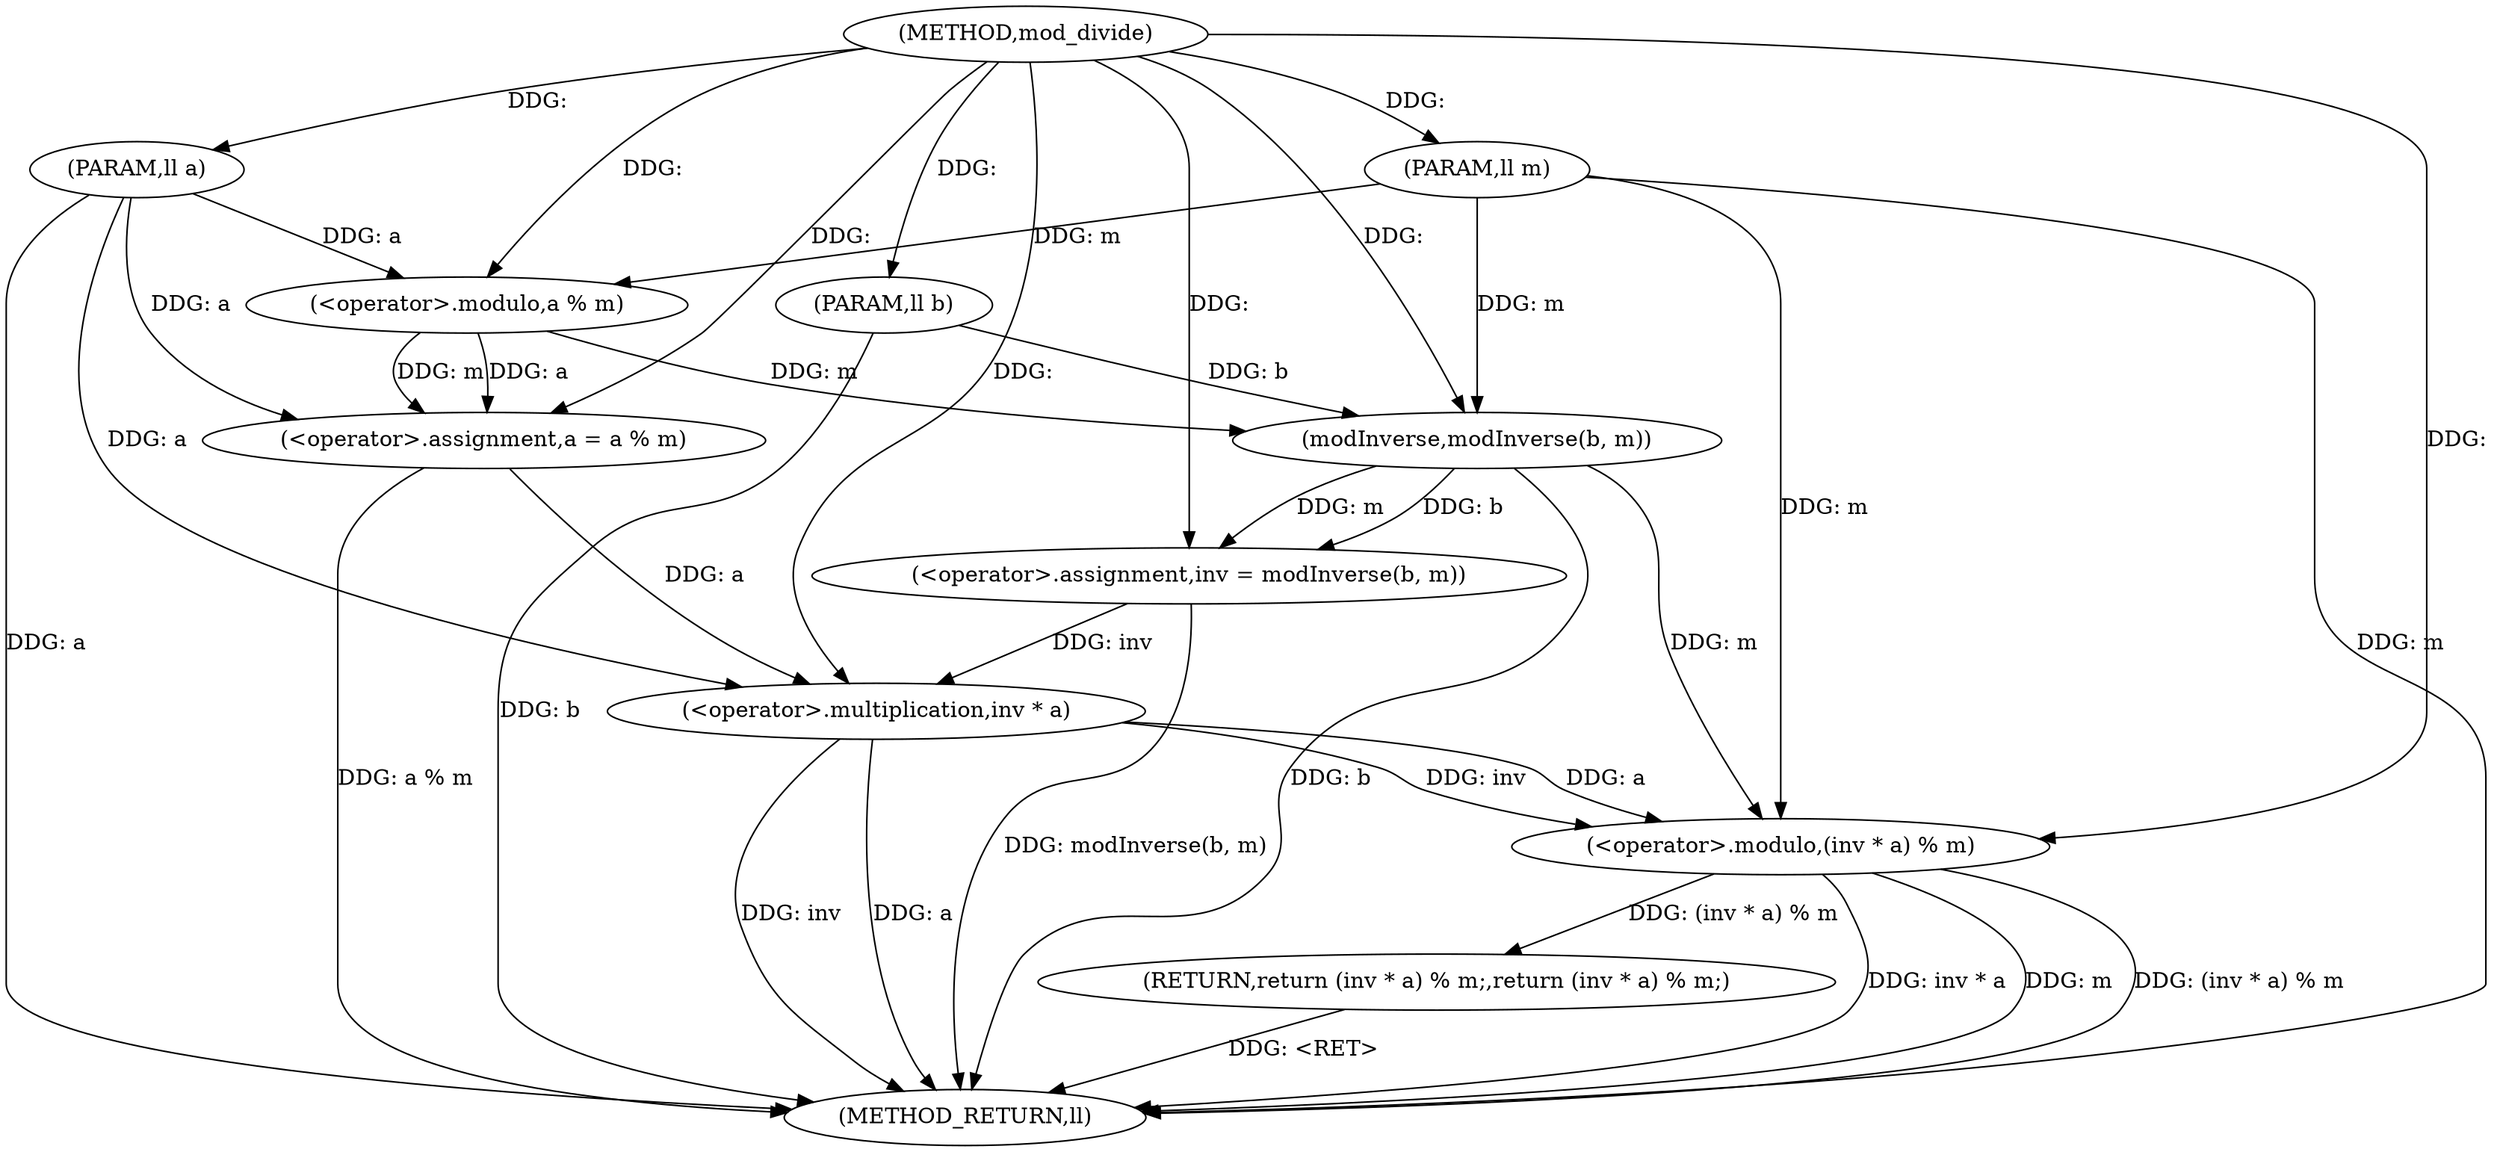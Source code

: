 digraph "mod_divide" {  
"1000562" [label = "(METHOD,mod_divide)" ]
"1000584" [label = "(METHOD_RETURN,ll)" ]
"1000563" [label = "(PARAM,ll a)" ]
"1000564" [label = "(PARAM,ll b)" ]
"1000565" [label = "(PARAM,ll m)" ]
"1000567" [label = "(<operator>.assignment,a = a % m)" ]
"1000573" [label = "(<operator>.assignment,inv = modInverse(b, m))" ]
"1000578" [label = "(RETURN,return (inv * a) % m;,return (inv * a) % m;)" ]
"1000579" [label = "(<operator>.modulo,(inv * a) % m)" ]
"1000569" [label = "(<operator>.modulo,a % m)" ]
"1000575" [label = "(modInverse,modInverse(b, m))" ]
"1000580" [label = "(<operator>.multiplication,inv * a)" ]
  "1000563" -> "1000584"  [ label = "DDG: a"] 
  "1000564" -> "1000584"  [ label = "DDG: b"] 
  "1000565" -> "1000584"  [ label = "DDG: m"] 
  "1000567" -> "1000584"  [ label = "DDG: a % m"] 
  "1000575" -> "1000584"  [ label = "DDG: b"] 
  "1000573" -> "1000584"  [ label = "DDG: modInverse(b, m)"] 
  "1000580" -> "1000584"  [ label = "DDG: inv"] 
  "1000580" -> "1000584"  [ label = "DDG: a"] 
  "1000579" -> "1000584"  [ label = "DDG: inv * a"] 
  "1000579" -> "1000584"  [ label = "DDG: m"] 
  "1000579" -> "1000584"  [ label = "DDG: (inv * a) % m"] 
  "1000578" -> "1000584"  [ label = "DDG: <RET>"] 
  "1000562" -> "1000563"  [ label = "DDG: "] 
  "1000562" -> "1000564"  [ label = "DDG: "] 
  "1000562" -> "1000565"  [ label = "DDG: "] 
  "1000569" -> "1000567"  [ label = "DDG: m"] 
  "1000569" -> "1000567"  [ label = "DDG: a"] 
  "1000575" -> "1000573"  [ label = "DDG: b"] 
  "1000575" -> "1000573"  [ label = "DDG: m"] 
  "1000579" -> "1000578"  [ label = "DDG: (inv * a) % m"] 
  "1000563" -> "1000567"  [ label = "DDG: a"] 
  "1000562" -> "1000567"  [ label = "DDG: "] 
  "1000562" -> "1000573"  [ label = "DDG: "] 
  "1000563" -> "1000569"  [ label = "DDG: a"] 
  "1000562" -> "1000569"  [ label = "DDG: "] 
  "1000565" -> "1000569"  [ label = "DDG: m"] 
  "1000564" -> "1000575"  [ label = "DDG: b"] 
  "1000562" -> "1000575"  [ label = "DDG: "] 
  "1000569" -> "1000575"  [ label = "DDG: m"] 
  "1000565" -> "1000575"  [ label = "DDG: m"] 
  "1000580" -> "1000579"  [ label = "DDG: inv"] 
  "1000580" -> "1000579"  [ label = "DDG: a"] 
  "1000575" -> "1000579"  [ label = "DDG: m"] 
  "1000565" -> "1000579"  [ label = "DDG: m"] 
  "1000562" -> "1000579"  [ label = "DDG: "] 
  "1000573" -> "1000580"  [ label = "DDG: inv"] 
  "1000562" -> "1000580"  [ label = "DDG: "] 
  "1000567" -> "1000580"  [ label = "DDG: a"] 
  "1000563" -> "1000580"  [ label = "DDG: a"] 
}
